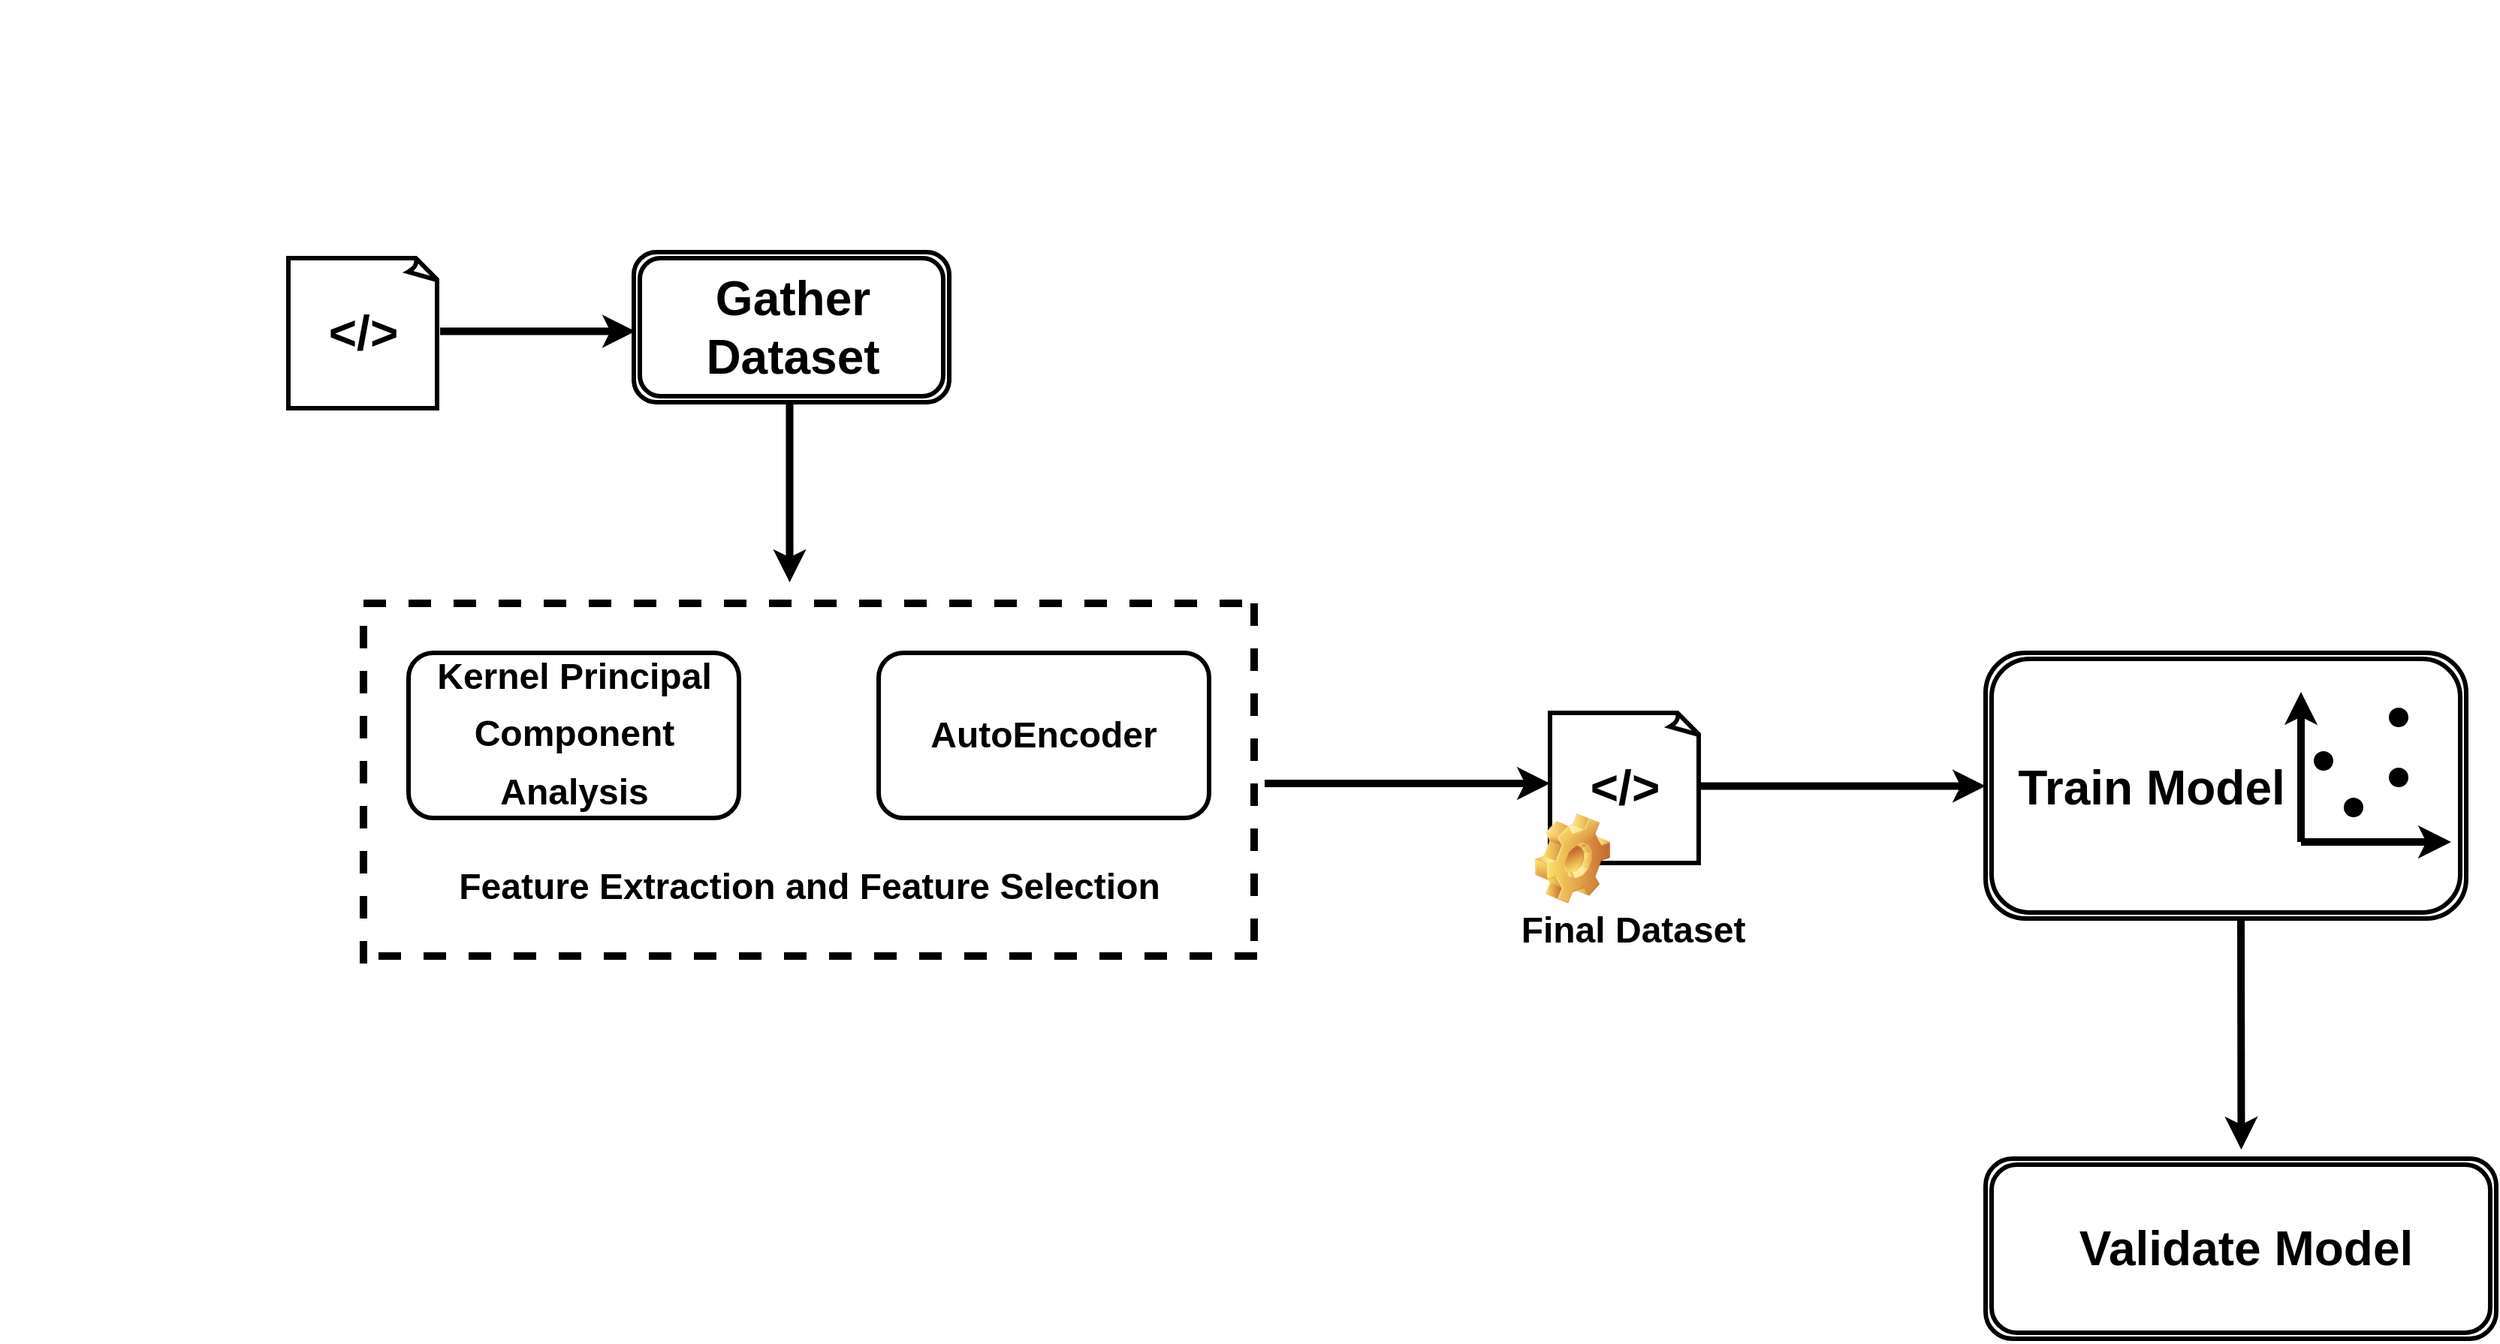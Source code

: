 <mxfile version="20.3.0" type="device"><diagram id="hBXqGA6sNTZqDvxc-gLS" name="Page-1"><mxGraphModel dx="1753" dy="1047" grid="1" gridSize="10" guides="1" tooltips="1" connect="1" arrows="1" fold="1" page="1" pageScale="1" pageWidth="2336" pageHeight="1654" math="0" shadow="0"><root><mxCell id="0"/><mxCell id="1" parent="0"/><mxCell id="yK22DBev-GrmBZR-EpsK-4" value="" style="whiteSpace=wrap;html=1;shape=mxgraph.basic.document;strokeWidth=3;" vertex="1" parent="1"><mxGeometry x="190" y="170" width="100" height="100" as="geometry"/></mxCell><mxCell id="yK22DBev-GrmBZR-EpsK-7" value="&lt;font style=&quot;font-size: 32px;&quot;&gt;&lt;b&gt;&amp;lt;/&amp;gt;&lt;/b&gt;&lt;/font&gt;" style="text;html=1;strokeColor=none;fillColor=none;align=center;verticalAlign=middle;whiteSpace=wrap;rounded=0;" vertex="1" parent="1"><mxGeometry x="210" y="205" width="60" height="30" as="geometry"/></mxCell><mxCell id="yK22DBev-GrmBZR-EpsK-10" value="" style="endArrow=classic;html=1;rounded=0;fontSize=32;strokeWidth=5;" edge="1" parent="1"><mxGeometry width="50" height="50" relative="1" as="geometry"><mxPoint x="291" y="218.75" as="sourcePoint"/><mxPoint x="421" y="218.75" as="targetPoint"/></mxGeometry></mxCell><mxCell id="yK22DBev-GrmBZR-EpsK-11" value="" style="shape=ext;double=1;rounded=1;whiteSpace=wrap;html=1;fontSize=32;strokeWidth=3;" vertex="1" parent="1"><mxGeometry x="420" y="166" width="210" height="100" as="geometry"/></mxCell><mxCell id="yK22DBev-GrmBZR-EpsK-12" value="&lt;b&gt;Gather Dataset&lt;/b&gt;" style="text;html=1;strokeColor=none;fillColor=none;align=center;verticalAlign=middle;whiteSpace=wrap;rounded=0;fontSize=32;strokeWidth=3;" vertex="1" parent="1"><mxGeometry x="431" y="201" width="190" height="30" as="geometry"/></mxCell><mxCell id="yK22DBev-GrmBZR-EpsK-13" value="" style="endArrow=classic;html=1;rounded=0;strokeWidth=5;fontSize=32;" edge="1" parent="1"><mxGeometry width="50" height="50" relative="1" as="geometry"><mxPoint x="523.75" y="266" as="sourcePoint"/><mxPoint x="523.75" y="386" as="targetPoint"/></mxGeometry></mxCell><mxCell id="yK22DBev-GrmBZR-EpsK-14" value="" style="rounded=1;whiteSpace=wrap;html=1;fontSize=32;strokeWidth=3;" vertex="1" parent="1"><mxGeometry x="270" y="433" width="220" height="110" as="geometry"/></mxCell><mxCell id="yK22DBev-GrmBZR-EpsK-15" value="" style="rounded=1;whiteSpace=wrap;html=1;fontSize=32;strokeWidth=3;" vertex="1" parent="1"><mxGeometry x="583" y="433" width="220" height="110" as="geometry"/></mxCell><mxCell id="yK22DBev-GrmBZR-EpsK-16" value="&lt;font style=&quot;font-size: 24px;&quot;&gt;&lt;b&gt;Kernel Principal Component Analysis&lt;/b&gt;&lt;/font&gt;" style="text;html=1;strokeColor=none;fillColor=none;align=center;verticalAlign=middle;whiteSpace=wrap;rounded=0;fontSize=32;" vertex="1" parent="1"><mxGeometry x="263.75" y="428" width="232.5" height="112" as="geometry"/></mxCell><mxCell id="yK22DBev-GrmBZR-EpsK-18" value="&lt;font style=&quot;font-size: 24px;&quot;&gt;&lt;b&gt;AutoEncoder&lt;/b&gt;&lt;/font&gt;" style="text;html=1;strokeColor=none;fillColor=none;align=center;verticalAlign=middle;whiteSpace=wrap;rounded=0;fontSize=32;" vertex="1" parent="1"><mxGeometry x="558" y="470" width="270" height="30" as="geometry"/></mxCell><mxCell id="yK22DBev-GrmBZR-EpsK-19" value="" style="endArrow=none;dashed=1;html=1;rounded=0;strokeWidth=5;fontSize=24;" edge="1" parent="1"><mxGeometry width="50" height="50" relative="1" as="geometry"><mxPoint x="240" y="400" as="sourcePoint"/><mxPoint x="840" y="400" as="targetPoint"/></mxGeometry></mxCell><mxCell id="yK22DBev-GrmBZR-EpsK-20" value="" style="endArrow=none;dashed=1;html=1;rounded=0;strokeWidth=5;fontSize=24;" edge="1" parent="1"><mxGeometry width="50" height="50" relative="1" as="geometry"><mxPoint x="240" y="640" as="sourcePoint"/><mxPoint x="240" y="400" as="targetPoint"/></mxGeometry></mxCell><mxCell id="yK22DBev-GrmBZR-EpsK-21" value="" style="endArrow=none;dashed=1;html=1;rounded=0;strokeWidth=5;fontSize=24;" edge="1" parent="1"><mxGeometry width="50" height="50" relative="1" as="geometry"><mxPoint x="250" y="635" as="sourcePoint"/><mxPoint x="850" y="635" as="targetPoint"/></mxGeometry></mxCell><mxCell id="yK22DBev-GrmBZR-EpsK-22" value="" style="endArrow=none;dashed=1;html=1;rounded=0;strokeWidth=5;fontSize=24;" edge="1" parent="1"><mxGeometry width="50" height="50" relative="1" as="geometry"><mxPoint x="833" y="625" as="sourcePoint"/><mxPoint x="833" y="385" as="targetPoint"/></mxGeometry></mxCell><mxCell id="yK22DBev-GrmBZR-EpsK-23" value="&lt;font style=&quot;font-size: 24px;&quot;&gt;&lt;b&gt;Feature Extraction and Feature Selection&lt;/b&gt;&lt;/font&gt;" style="text;html=1;strokeColor=none;fillColor=none;align=center;verticalAlign=middle;whiteSpace=wrap;rounded=0;fontSize=32;" vertex="1" parent="1"><mxGeometry x="290" y="571" width="494" height="30" as="geometry"/></mxCell><mxCell id="yK22DBev-GrmBZR-EpsK-24" value="" style="endArrow=classic;html=1;rounded=0;strokeWidth=5;fontSize=24;" edge="1" parent="1"><mxGeometry width="50" height="50" relative="1" as="geometry"><mxPoint x="840" y="520" as="sourcePoint"/><mxPoint x="1030" y="520" as="targetPoint"/></mxGeometry></mxCell><mxCell id="yK22DBev-GrmBZR-EpsK-27" value="" style="whiteSpace=wrap;html=1;shape=mxgraph.basic.document;strokeWidth=3;" vertex="1" parent="1"><mxGeometry x="1030" y="473" width="100" height="100" as="geometry"/></mxCell><mxCell id="yK22DBev-GrmBZR-EpsK-28" value="&lt;font style=&quot;font-size: 32px;&quot;&gt;&lt;b&gt;&amp;lt;/&amp;gt;&lt;/b&gt;&lt;/font&gt;" style="text;html=1;strokeColor=none;fillColor=none;align=center;verticalAlign=middle;whiteSpace=wrap;rounded=0;" vertex="1" parent="1"><mxGeometry x="1050" y="508" width="60" height="30" as="geometry"/></mxCell><mxCell id="yK22DBev-GrmBZR-EpsK-34" value="" style="shape=image;html=1;verticalLabelPosition=bottom;verticalAlign=top;imageAspect=0;image=img/clipart/Gear_128x128.png;strokeWidth=3;fontSize=24;" vertex="1" parent="1"><mxGeometry x="1020" y="540" width="50" height="60" as="geometry"/></mxCell><mxCell id="yK22DBev-GrmBZR-EpsK-35" value="Final Dataset" style="text;strokeColor=none;fillColor=none;html=1;fontSize=24;fontStyle=1;verticalAlign=middle;align=center;strokeWidth=3;" vertex="1" parent="1"><mxGeometry x="1010" y="573" width="150" height="90" as="geometry"/></mxCell><mxCell id="yK22DBev-GrmBZR-EpsK-36" value="" style="endArrow=classic;html=1;rounded=0;strokeWidth=5;fontSize=24;" edge="1" parent="1"><mxGeometry width="50" height="50" relative="1" as="geometry"><mxPoint x="1130" y="521.75" as="sourcePoint"/><mxPoint x="1320" y="521.75" as="targetPoint"/></mxGeometry></mxCell><mxCell id="yK22DBev-GrmBZR-EpsK-41" value="" style="shape=ext;double=1;rounded=1;whiteSpace=wrap;html=1;fontSize=32;strokeWidth=3;" vertex="1" parent="1"><mxGeometry x="1320" y="433" width="320" height="177" as="geometry"/></mxCell><mxCell id="yK22DBev-GrmBZR-EpsK-43" value="&lt;font style=&quot;font-size: 32px;&quot;&gt;Train Model&lt;/font&gt;" style="text;strokeColor=none;fillColor=none;html=1;fontSize=24;fontStyle=1;verticalAlign=middle;align=center;strokeWidth=3;" vertex="1" parent="1"><mxGeometry x="1350" y="463" width="160" height="120" as="geometry"/></mxCell><mxCell id="yK22DBev-GrmBZR-EpsK-44" value="" style="endArrow=classic;html=1;rounded=0;strokeWidth=5;fontSize=32;" edge="1" parent="1"><mxGeometry width="50" height="50" relative="1" as="geometry"><mxPoint x="1530" y="559" as="sourcePoint"/><mxPoint x="1530" y="459" as="targetPoint"/></mxGeometry></mxCell><mxCell id="yK22DBev-GrmBZR-EpsK-45" value="" style="endArrow=classic;html=1;rounded=0;strokeWidth=5;fontSize=32;" edge="1" parent="1"><mxGeometry width="50" height="50" relative="1" as="geometry"><mxPoint x="1530" y="559" as="sourcePoint"/><mxPoint x="1630" y="559" as="targetPoint"/></mxGeometry></mxCell><mxCell id="yK22DBev-GrmBZR-EpsK-50" value="" style="ellipse;whiteSpace=wrap;html=1;aspect=fixed;strokeWidth=3;fontSize=32;" vertex="1" parent="1"><mxGeometry x="NaN" y="NaN" width="59.05" height="NaN" as="geometry"/></mxCell><mxCell id="yK22DBev-GrmBZR-EpsK-54" value="" style="ellipse;whiteSpace=wrap;html=1;aspect=fixed;strokeWidth=3;fontSize=32;fillColor=#000000;" vertex="1" parent="1"><mxGeometry x="1590" y="471" width="10" height="10" as="geometry"/></mxCell><mxCell id="yK22DBev-GrmBZR-EpsK-55" value="" style="ellipse;whiteSpace=wrap;html=1;aspect=fixed;strokeWidth=3;fontSize=32;fillColor=#000000;" vertex="1" parent="1"><mxGeometry x="1540" y="500" width="10" height="10" as="geometry"/></mxCell><mxCell id="yK22DBev-GrmBZR-EpsK-56" value="" style="ellipse;whiteSpace=wrap;html=1;aspect=fixed;strokeWidth=3;fontSize=32;fillColor=#000000;" vertex="1" parent="1"><mxGeometry x="1590" y="511" width="10" height="10" as="geometry"/></mxCell><mxCell id="yK22DBev-GrmBZR-EpsK-57" value="" style="ellipse;whiteSpace=wrap;html=1;aspect=fixed;strokeWidth=3;fontSize=32;fillColor=#000000;" vertex="1" parent="1"><mxGeometry x="1560" y="531" width="10" height="10" as="geometry"/></mxCell><mxCell id="yK22DBev-GrmBZR-EpsK-58" value="" style="endArrow=classic;html=1;rounded=0;strokeWidth=5;fontSize=32;" edge="1" parent="1"><mxGeometry width="50" height="50" relative="1" as="geometry"><mxPoint x="1490" y="610" as="sourcePoint"/><mxPoint x="1490.25" y="764" as="targetPoint"/></mxGeometry></mxCell><mxCell id="yK22DBev-GrmBZR-EpsK-61" value="" style="shape=ext;double=1;rounded=1;whiteSpace=wrap;html=1;fontSize=32;strokeWidth=3;" vertex="1" parent="1"><mxGeometry x="1320" y="770" width="340" height="120" as="geometry"/></mxCell><mxCell id="yK22DBev-GrmBZR-EpsK-62" value="&lt;b&gt;Validate Model&lt;/b&gt;" style="text;html=1;strokeColor=none;fillColor=none;align=center;verticalAlign=middle;whiteSpace=wrap;rounded=0;fontSize=32;strokeWidth=3;" vertex="1" parent="1"><mxGeometry x="1354" y="767.5" width="279" height="125" as="geometry"/></mxCell></root></mxGraphModel></diagram></mxfile>